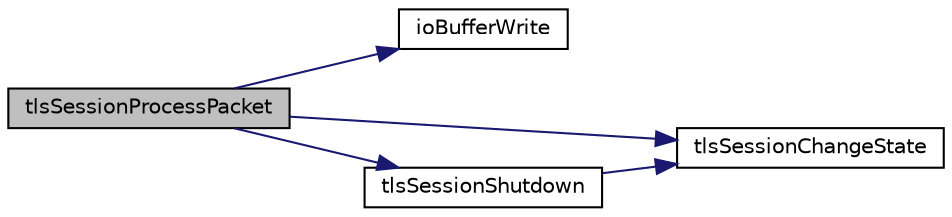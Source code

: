 digraph "tlsSessionProcessPacket"
{
 // LATEX_PDF_SIZE
  edge [fontname="Helvetica",fontsize="10",labelfontname="Helvetica",labelfontsize="10"];
  node [fontname="Helvetica",fontsize="10",shape=record];
  rankdir="LR";
  Node1 [label="tlsSessionProcessPacket",height=0.2,width=0.4,color="black", fillcolor="grey75", style="filled", fontcolor="black",tooltip=" "];
  Node1 -> Node2 [color="midnightblue",fontsize="10",style="solid",fontname="Helvetica"];
  Node2 [label="ioBufferWrite",height=0.2,width=0.4,color="black", fillcolor="white", style="filled",URL="$IOBuffer_8c.html#a1fd767c00239c83072309f23641b22f6",tooltip=" "];
  Node1 -> Node3 [color="midnightblue",fontsize="10",style="solid",fontname="Helvetica"];
  Node3 [label="tlsSessionChangeState",height=0.2,width=0.4,color="black", fillcolor="white", style="filled",URL="$Tls_8c.html#a7dbb041b5b15c6784e9f57a09a08d467",tooltip=" "];
  Node1 -> Node4 [color="midnightblue",fontsize="10",style="solid",fontname="Helvetica"];
  Node4 [label="tlsSessionShutdown",height=0.2,width=0.4,color="black", fillcolor="white", style="filled",URL="$Tls__mbedtls_8c.html#aca41778af81f4d5b5a71dcaf5e686bb9",tooltip=" "];
  Node4 -> Node3 [color="midnightblue",fontsize="10",style="solid",fontname="Helvetica"];
}
